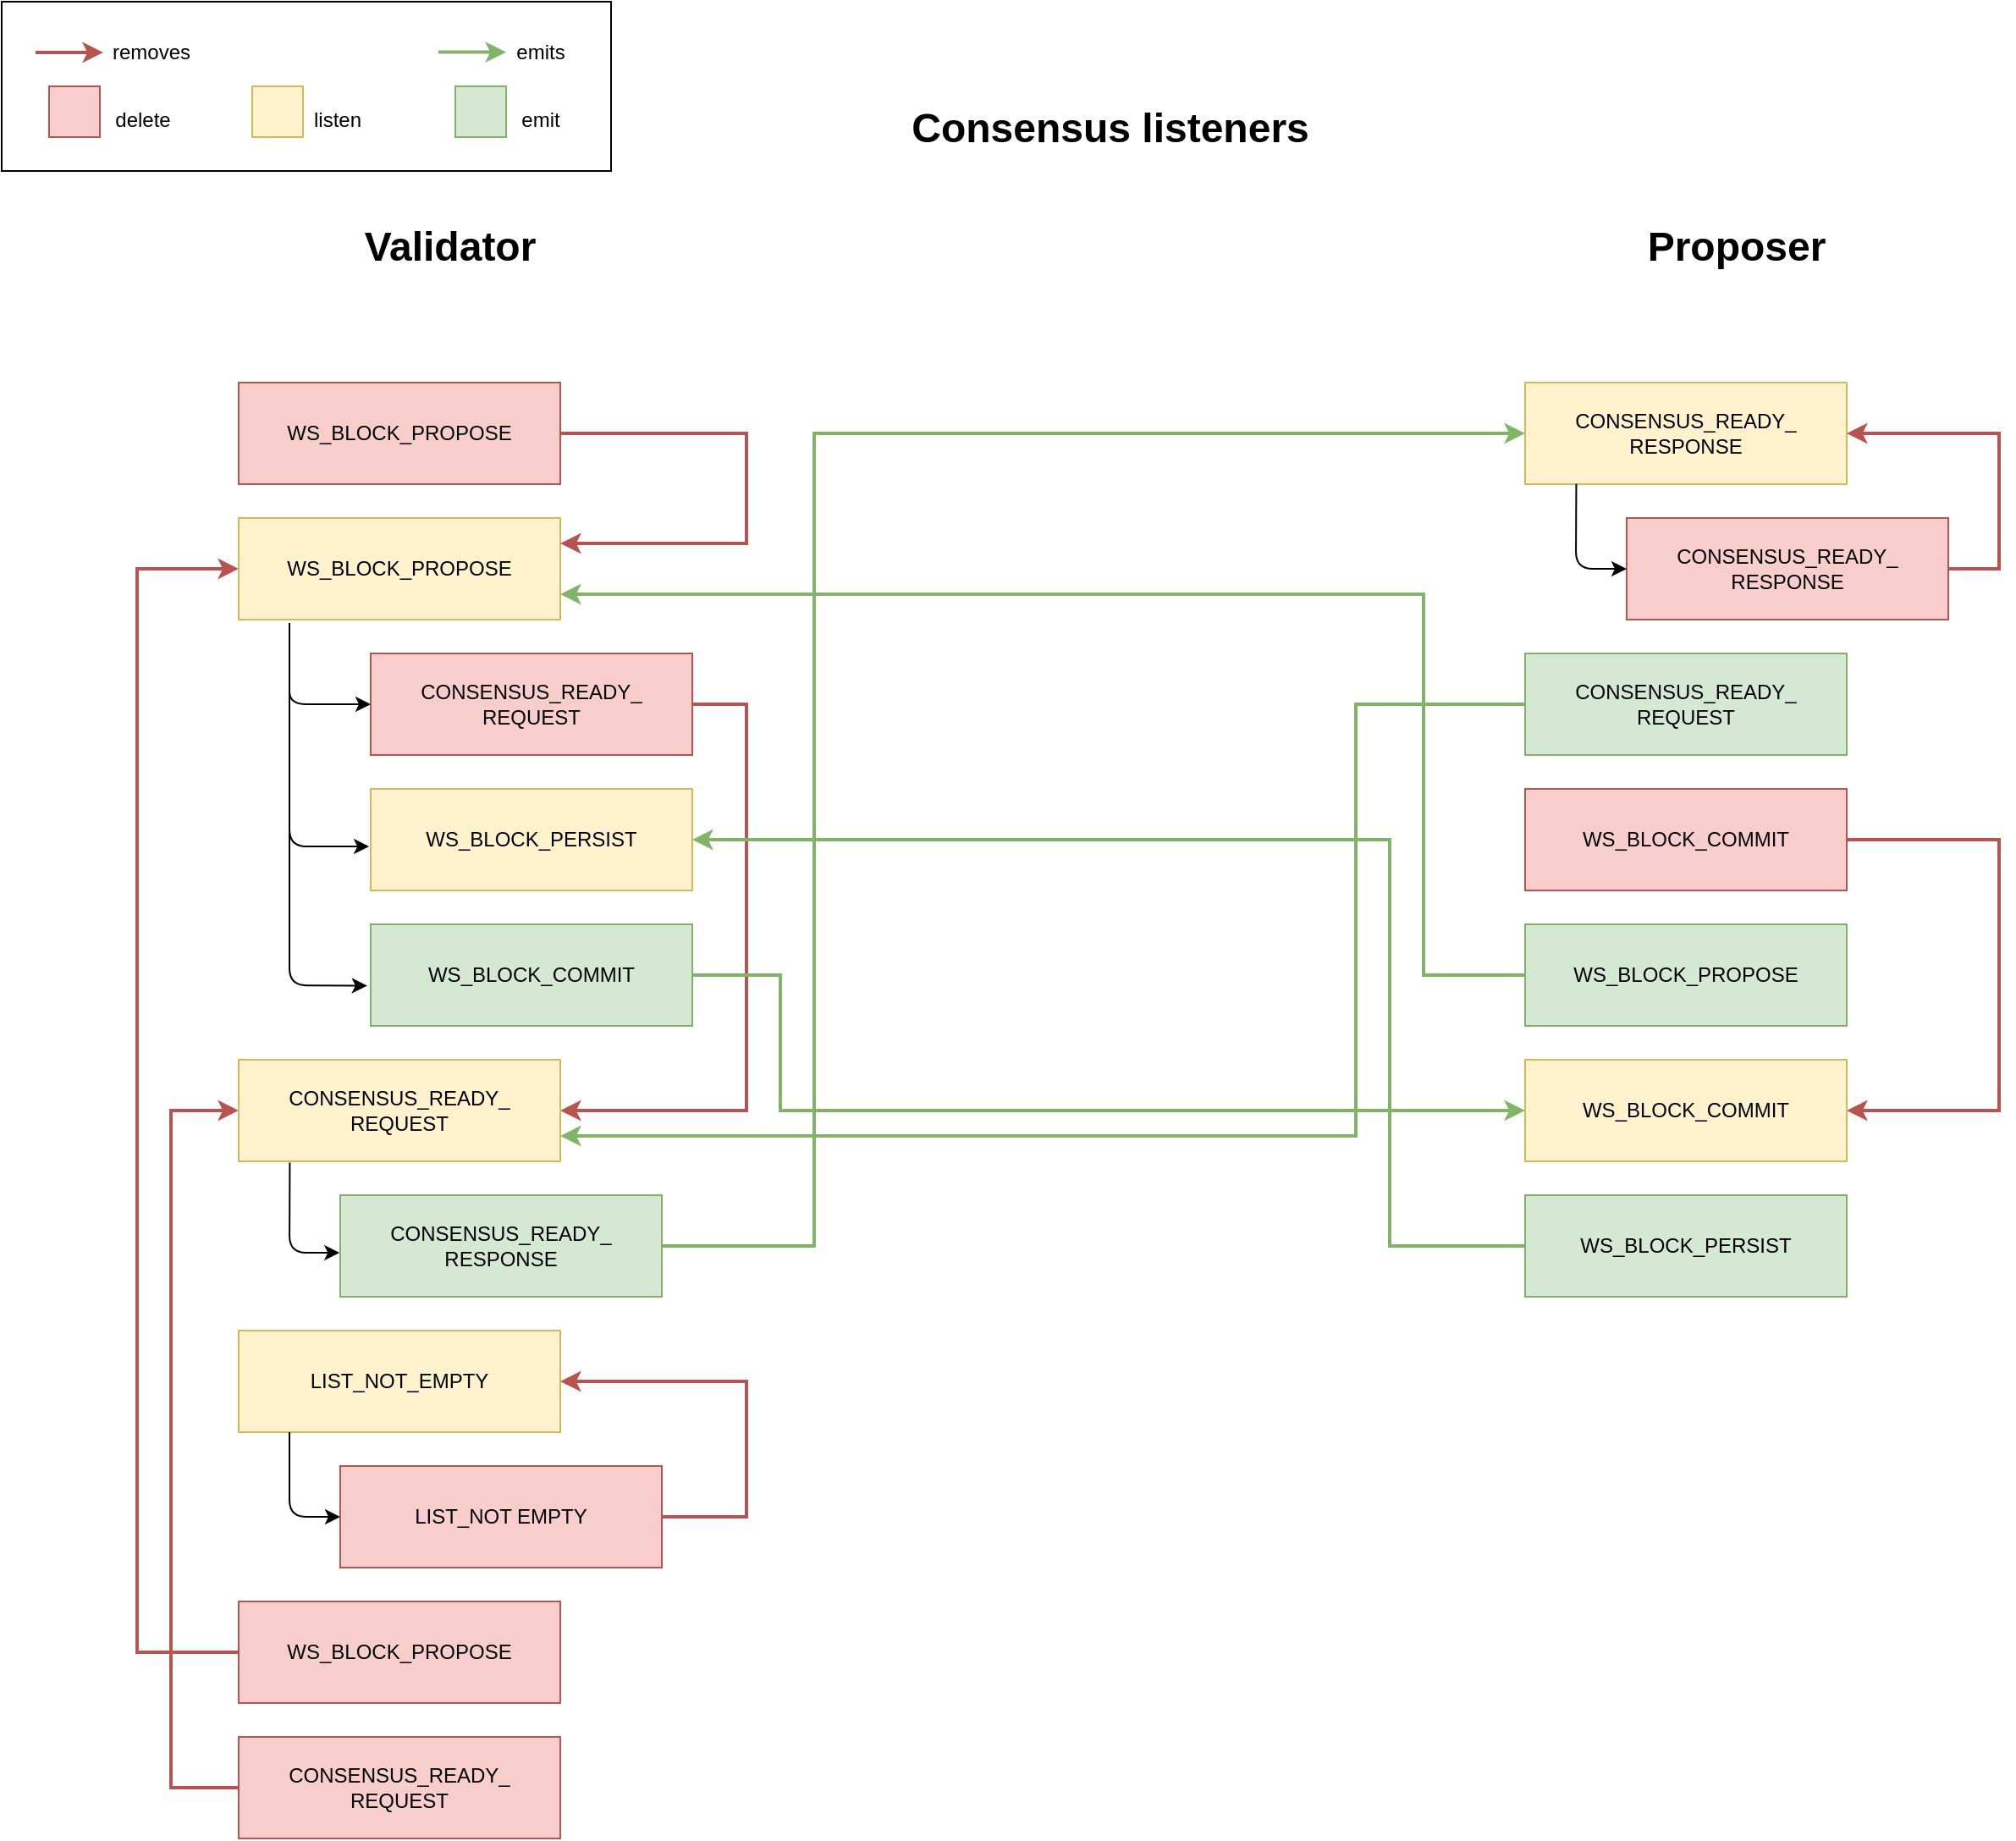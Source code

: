 <mxfile version="15.2.7" type="device"><diagram id="3ZfWnohEuGXRQLb0JsiI" name="Seite-1"><mxGraphModel dx="1185" dy="785" grid="1" gridSize="10" guides="1" tooltips="1" connect="1" arrows="1" fold="1" page="1" pageScale="1" pageWidth="1300" pageHeight="1100" background="none" math="0" shadow="0"><root><mxCell id="0"/><mxCell id="1" parent="0"/><mxCell id="NCFHuKG7b6DaJdVh6MB1-1" value="WS_BLOCK_PROPOSE" style="rounded=0;whiteSpace=wrap;html=1;fillColor=#fff2cc;strokeColor=#d6b656;" vertex="1" parent="1"><mxGeometry x="140" y="305" width="190" height="60" as="geometry"/></mxCell><mxCell id="NCFHuKG7b6DaJdVh6MB1-39" style="edgeStyle=orthogonalEdgeStyle;rounded=0;orthogonalLoop=1;jettySize=auto;html=1;exitX=1;exitY=0.5;exitDx=0;exitDy=0;entryX=1;entryY=0.25;entryDx=0;entryDy=0;strokeColor=#b85450;strokeWidth=2;fillColor=#f8cecc;" edge="1" parent="1" source="NCFHuKG7b6DaJdVh6MB1-2" target="NCFHuKG7b6DaJdVh6MB1-1"><mxGeometry relative="1" as="geometry"><Array as="points"><mxPoint x="440" y="255"/><mxPoint x="440" y="320"/></Array></mxGeometry></mxCell><mxCell id="NCFHuKG7b6DaJdVh6MB1-2" value="WS_BLOCK_PROPOSE" style="rounded=0;whiteSpace=wrap;html=1;fillColor=#f8cecc;strokeColor=#b85450;" vertex="1" parent="1"><mxGeometry x="140" y="225" width="190" height="60" as="geometry"/></mxCell><mxCell id="NCFHuKG7b6DaJdVh6MB1-40" style="edgeStyle=orthogonalEdgeStyle;rounded=0;orthogonalLoop=1;jettySize=auto;html=1;exitX=1;exitY=0.5;exitDx=0;exitDy=0;entryX=1;entryY=0.5;entryDx=0;entryDy=0;strokeColor=#b85450;strokeWidth=2;fillColor=#f8cecc;" edge="1" parent="1" source="NCFHuKG7b6DaJdVh6MB1-3" target="NCFHuKG7b6DaJdVh6MB1-7"><mxGeometry relative="1" as="geometry"><Array as="points"><mxPoint x="440" y="415"/><mxPoint x="440" y="655"/></Array></mxGeometry></mxCell><mxCell id="NCFHuKG7b6DaJdVh6MB1-3" value="CONSENSUS_READY_&lt;br&gt;REQUEST" style="rounded=0;whiteSpace=wrap;html=1;fillColor=#f8cecc;strokeColor=#b85450;" vertex="1" parent="1"><mxGeometry x="218" y="385" width="190" height="60" as="geometry"/></mxCell><mxCell id="NCFHuKG7b6DaJdVh6MB1-43" style="edgeStyle=orthogonalEdgeStyle;rounded=0;orthogonalLoop=1;jettySize=auto;html=1;exitX=0;exitY=0.5;exitDx=0;exitDy=0;entryX=0;entryY=0.5;entryDx=0;entryDy=0;strokeColor=#b85450;strokeWidth=2;fillColor=#f8cecc;" edge="1" parent="1" source="NCFHuKG7b6DaJdVh6MB1-4" target="NCFHuKG7b6DaJdVh6MB1-7"><mxGeometry relative="1" as="geometry"><Array as="points"><mxPoint x="100" y="1055"/><mxPoint x="100" y="655"/></Array></mxGeometry></mxCell><mxCell id="NCFHuKG7b6DaJdVh6MB1-4" value="CONSENSUS_READY_&lt;br&gt;REQUEST" style="rounded=0;whiteSpace=wrap;html=1;fillColor=#f8cecc;strokeColor=#b85450;" vertex="1" parent="1"><mxGeometry x="140" y="1025" width="190" height="60" as="geometry"/></mxCell><mxCell id="NCFHuKG7b6DaJdVh6MB1-5" value="WS_BLOCK_PERSIST" style="rounded=0;whiteSpace=wrap;html=1;fillColor=#fff2cc;strokeColor=#d6b656;" vertex="1" parent="1"><mxGeometry x="218" y="465" width="190" height="60" as="geometry"/></mxCell><mxCell id="NCFHuKG7b6DaJdVh6MB1-46" style="edgeStyle=orthogonalEdgeStyle;rounded=0;orthogonalLoop=1;jettySize=auto;html=1;exitX=1;exitY=0.5;exitDx=0;exitDy=0;entryX=0;entryY=0.5;entryDx=0;entryDy=0;strokeColor=#82b366;strokeWidth=2;fillColor=#d5e8d4;" edge="1" parent="1" source="NCFHuKG7b6DaJdVh6MB1-6" target="NCFHuKG7b6DaJdVh6MB1-18"><mxGeometry relative="1" as="geometry"><Array as="points"><mxPoint x="460" y="575"/><mxPoint x="460" y="655"/></Array></mxGeometry></mxCell><mxCell id="NCFHuKG7b6DaJdVh6MB1-6" value="WS_BLOCK_COMMIT" style="rounded=0;whiteSpace=wrap;html=1;fillColor=#d5e8d4;strokeColor=#82b366;" vertex="1" parent="1"><mxGeometry x="218" y="545" width="190" height="60" as="geometry"/></mxCell><mxCell id="NCFHuKG7b6DaJdVh6MB1-7" value="CONSENSUS_READY_&lt;br&gt;REQUEST" style="rounded=0;whiteSpace=wrap;html=1;fillColor=#fff2cc;strokeColor=#d6b656;" vertex="1" parent="1"><mxGeometry x="140" y="625" width="190" height="60" as="geometry"/></mxCell><mxCell id="NCFHuKG7b6DaJdVh6MB1-47" style="edgeStyle=orthogonalEdgeStyle;rounded=0;orthogonalLoop=1;jettySize=auto;html=1;exitX=1;exitY=0.5;exitDx=0;exitDy=0;entryX=0;entryY=0.5;entryDx=0;entryDy=0;strokeColor=#82b366;strokeWidth=2;fillColor=#d5e8d4;" edge="1" parent="1" source="NCFHuKG7b6DaJdVh6MB1-8" target="NCFHuKG7b6DaJdVh6MB1-14"><mxGeometry relative="1" as="geometry"><Array as="points"><mxPoint x="480" y="735"/><mxPoint x="480" y="255"/></Array></mxGeometry></mxCell><mxCell id="NCFHuKG7b6DaJdVh6MB1-8" value="CONSENSUS_READY_&lt;br&gt;RESPONSE" style="rounded=0;whiteSpace=wrap;html=1;fillColor=#d5e8d4;strokeColor=#82b366;" vertex="1" parent="1"><mxGeometry x="200" y="705" width="190" height="60" as="geometry"/></mxCell><mxCell id="NCFHuKG7b6DaJdVh6MB1-9" value="LIST_NOT_EMPTY" style="rounded=0;whiteSpace=wrap;html=1;fillColor=#fff2cc;strokeColor=#d6b656;" vertex="1" parent="1"><mxGeometry x="140" y="785" width="190" height="60" as="geometry"/></mxCell><mxCell id="NCFHuKG7b6DaJdVh6MB1-41" style="edgeStyle=orthogonalEdgeStyle;rounded=0;orthogonalLoop=1;jettySize=auto;html=1;exitX=1;exitY=0.5;exitDx=0;exitDy=0;entryX=1;entryY=0.5;entryDx=0;entryDy=0;strokeColor=#b85450;strokeWidth=2;fillColor=#f8cecc;" edge="1" parent="1" source="NCFHuKG7b6DaJdVh6MB1-10" target="NCFHuKG7b6DaJdVh6MB1-9"><mxGeometry relative="1" as="geometry"><Array as="points"><mxPoint x="440" y="895"/><mxPoint x="440" y="815"/></Array></mxGeometry></mxCell><mxCell id="NCFHuKG7b6DaJdVh6MB1-10" value="LIST_NOT EMPTY" style="rounded=0;whiteSpace=wrap;html=1;fillColor=#f8cecc;strokeColor=#b85450;" vertex="1" parent="1"><mxGeometry x="200" y="865" width="190" height="60" as="geometry"/></mxCell><mxCell id="NCFHuKG7b6DaJdVh6MB1-42" style="edgeStyle=orthogonalEdgeStyle;rounded=0;orthogonalLoop=1;jettySize=auto;html=1;exitX=0;exitY=0.5;exitDx=0;exitDy=0;entryX=0;entryY=0.5;entryDx=0;entryDy=0;strokeColor=#b85450;strokeWidth=2;fillColor=#f8cecc;" edge="1" parent="1" source="NCFHuKG7b6DaJdVh6MB1-11" target="NCFHuKG7b6DaJdVh6MB1-1"><mxGeometry relative="1" as="geometry"><Array as="points"><mxPoint x="80" y="975"/><mxPoint x="80" y="335"/></Array></mxGeometry></mxCell><mxCell id="NCFHuKG7b6DaJdVh6MB1-11" value="WS_BLOCK_PROPOSE" style="rounded=0;whiteSpace=wrap;html=1;fillColor=#f8cecc;strokeColor=#b85450;" vertex="1" parent="1"><mxGeometry x="140" y="945" width="190" height="60" as="geometry"/></mxCell><mxCell id="NCFHuKG7b6DaJdVh6MB1-50" style="edgeStyle=orthogonalEdgeStyle;rounded=0;orthogonalLoop=1;jettySize=auto;html=1;exitX=0;exitY=0.5;exitDx=0;exitDy=0;entryX=1;entryY=0.75;entryDx=0;entryDy=0;strokeColor=#82b366;strokeWidth=2;fillColor=#d5e8d4;" edge="1" parent="1" source="NCFHuKG7b6DaJdVh6MB1-13" target="NCFHuKG7b6DaJdVh6MB1-7"><mxGeometry relative="1" as="geometry"><Array as="points"><mxPoint x="800" y="415"/><mxPoint x="800" y="670"/></Array></mxGeometry></mxCell><mxCell id="NCFHuKG7b6DaJdVh6MB1-13" value="&lt;span&gt;CONSENSUS_READY_&lt;/span&gt;&lt;br&gt;&lt;span&gt;REQUEST&lt;/span&gt;" style="rounded=0;whiteSpace=wrap;html=1;fillColor=#d5e8d4;strokeColor=#82b366;" vertex="1" parent="1"><mxGeometry x="900" y="385" width="190" height="60" as="geometry"/></mxCell><mxCell id="NCFHuKG7b6DaJdVh6MB1-14" value="CONSENSUS_READY_&lt;br&gt;RESPONSE" style="rounded=0;whiteSpace=wrap;html=1;fillColor=#fff2cc;strokeColor=#d6b656;" vertex="1" parent="1"><mxGeometry x="900" y="225" width="190" height="60" as="geometry"/></mxCell><mxCell id="NCFHuKG7b6DaJdVh6MB1-44" style="edgeStyle=orthogonalEdgeStyle;rounded=0;orthogonalLoop=1;jettySize=auto;html=1;exitX=1;exitY=0.5;exitDx=0;exitDy=0;entryX=1;entryY=0.5;entryDx=0;entryDy=0;strokeColor=#b85450;strokeWidth=2;fillColor=#f8cecc;" edge="1" parent="1" source="NCFHuKG7b6DaJdVh6MB1-15" target="NCFHuKG7b6DaJdVh6MB1-14"><mxGeometry relative="1" as="geometry"><Array as="points"><mxPoint x="1180" y="335"/><mxPoint x="1180" y="255"/></Array></mxGeometry></mxCell><mxCell id="NCFHuKG7b6DaJdVh6MB1-15" value="&lt;span&gt;CONSENSUS_READY_&lt;/span&gt;&lt;br&gt;&lt;span&gt;RESPONSE&lt;/span&gt;" style="rounded=0;whiteSpace=wrap;html=1;fillColor=#f8cecc;strokeColor=#b85450;" vertex="1" parent="1"><mxGeometry x="960" y="305" width="190" height="60" as="geometry"/></mxCell><mxCell id="NCFHuKG7b6DaJdVh6MB1-45" style="edgeStyle=orthogonalEdgeStyle;rounded=0;orthogonalLoop=1;jettySize=auto;html=1;exitX=1;exitY=0.5;exitDx=0;exitDy=0;entryX=1;entryY=0.5;entryDx=0;entryDy=0;strokeColor=#b85450;strokeWidth=2;fillColor=#f8cecc;" edge="1" parent="1" source="NCFHuKG7b6DaJdVh6MB1-16" target="NCFHuKG7b6DaJdVh6MB1-18"><mxGeometry relative="1" as="geometry"><Array as="points"><mxPoint x="1180" y="495"/><mxPoint x="1180" y="655"/></Array></mxGeometry></mxCell><mxCell id="NCFHuKG7b6DaJdVh6MB1-16" value="WS_BLOCK_COMMIT" style="rounded=0;whiteSpace=wrap;html=1;fillColor=#f8cecc;strokeColor=#b85450;" vertex="1" parent="1"><mxGeometry x="900" y="465" width="190" height="60" as="geometry"/></mxCell><mxCell id="NCFHuKG7b6DaJdVh6MB1-51" style="edgeStyle=orthogonalEdgeStyle;rounded=0;orthogonalLoop=1;jettySize=auto;html=1;exitX=0;exitY=0.5;exitDx=0;exitDy=0;entryX=1;entryY=0.75;entryDx=0;entryDy=0;strokeColor=#82b366;strokeWidth=2;fillColor=#d5e8d4;" edge="1" parent="1" source="NCFHuKG7b6DaJdVh6MB1-17" target="NCFHuKG7b6DaJdVh6MB1-1"><mxGeometry relative="1" as="geometry"><Array as="points"><mxPoint x="840" y="575"/><mxPoint x="840" y="350"/></Array></mxGeometry></mxCell><mxCell id="NCFHuKG7b6DaJdVh6MB1-17" value="WS_BLOCK_PROPOSE" style="rounded=0;whiteSpace=wrap;html=1;fillColor=#d5e8d4;strokeColor=#82b366;" vertex="1" parent="1"><mxGeometry x="900" y="545" width="190" height="60" as="geometry"/></mxCell><mxCell id="NCFHuKG7b6DaJdVh6MB1-18" value="WS_BLOCK_COMMIT" style="rounded=0;whiteSpace=wrap;html=1;fillColor=#fff2cc;strokeColor=#d6b656;" vertex="1" parent="1"><mxGeometry x="900" y="625" width="190" height="60" as="geometry"/></mxCell><mxCell id="NCFHuKG7b6DaJdVh6MB1-48" style="edgeStyle=orthogonalEdgeStyle;rounded=0;orthogonalLoop=1;jettySize=auto;html=1;exitX=0;exitY=0.5;exitDx=0;exitDy=0;entryX=1;entryY=0.5;entryDx=0;entryDy=0;strokeColor=#82b366;strokeWidth=2;fillColor=#d5e8d4;" edge="1" parent="1" source="NCFHuKG7b6DaJdVh6MB1-19" target="NCFHuKG7b6DaJdVh6MB1-5"><mxGeometry relative="1" as="geometry"><Array as="points"><mxPoint x="820" y="735"/><mxPoint x="820" y="495"/></Array></mxGeometry></mxCell><mxCell id="NCFHuKG7b6DaJdVh6MB1-19" value="WS_BLOCK_PERSIST" style="rounded=0;whiteSpace=wrap;html=1;fillColor=#d5e8d4;strokeColor=#82b366;" vertex="1" parent="1"><mxGeometry x="900" y="705" width="190" height="60" as="geometry"/></mxCell><mxCell id="NCFHuKG7b6DaJdVh6MB1-20" value="" style="rounded=0;whiteSpace=wrap;html=1;fillColor=#f8cecc;strokeColor=#b85450;" vertex="1" parent="1"><mxGeometry x="28" y="50" width="30" height="30" as="geometry"/></mxCell><mxCell id="NCFHuKG7b6DaJdVh6MB1-21" value="" style="rounded=0;whiteSpace=wrap;html=1;fillColor=#d5e8d4;strokeColor=#82b366;" vertex="1" parent="1"><mxGeometry x="268" y="50" width="30" height="30" as="geometry"/></mxCell><mxCell id="NCFHuKG7b6DaJdVh6MB1-22" value="" style="rounded=0;whiteSpace=wrap;html=1;fillColor=#fff2cc;strokeColor=#d6b656;" vertex="1" parent="1"><mxGeometry x="148" y="50" width="30" height="30" as="geometry"/></mxCell><mxCell id="NCFHuKG7b6DaJdVh6MB1-25" value="delete" style="text;html=1;align=center;verticalAlign=middle;resizable=0;points=[];autosize=1;strokeColor=none;fillColor=none;" vertex="1" parent="1"><mxGeometry x="58" y="60" width="50" height="20" as="geometry"/></mxCell><mxCell id="NCFHuKG7b6DaJdVh6MB1-26" value="listen" style="text;html=1;align=center;verticalAlign=middle;resizable=0;points=[];autosize=1;strokeColor=none;fillColor=none;" vertex="1" parent="1"><mxGeometry x="178" y="60" width="40" height="20" as="geometry"/></mxCell><mxCell id="NCFHuKG7b6DaJdVh6MB1-29" value="emit" style="text;html=1;align=center;verticalAlign=middle;resizable=0;points=[];autosize=1;strokeColor=none;fillColor=none;" vertex="1" parent="1"><mxGeometry x="298" y="60" width="40" height="20" as="geometry"/></mxCell><mxCell id="NCFHuKG7b6DaJdVh6MB1-30" value="&lt;font style=&quot;font-size: 24px&quot;&gt;&lt;b&gt;Validator&lt;/b&gt;&lt;/font&gt;" style="text;html=1;strokeColor=none;fillColor=none;align=center;verticalAlign=middle;whiteSpace=wrap;rounded=0;" vertex="1" parent="1"><mxGeometry x="245" y="135" width="40" height="20" as="geometry"/></mxCell><mxCell id="NCFHuKG7b6DaJdVh6MB1-31" value="&lt;font style=&quot;font-size: 24px&quot;&gt;&lt;b&gt;Proposer&lt;/b&gt;&lt;/font&gt;" style="text;html=1;strokeColor=none;fillColor=none;align=center;verticalAlign=middle;whiteSpace=wrap;rounded=0;" vertex="1" parent="1"><mxGeometry x="1005" y="135" width="40" height="20" as="geometry"/></mxCell><mxCell id="NCFHuKG7b6DaJdVh6MB1-33" value="" style="endArrow=classic;html=1;entryX=-0.005;entryY=0.567;entryDx=0;entryDy=0;entryPerimeter=0;" edge="1" parent="1" target="NCFHuKG7b6DaJdVh6MB1-5"><mxGeometry width="50" height="50" relative="1" as="geometry"><mxPoint x="170" y="395" as="sourcePoint"/><mxPoint x="220" y="365" as="targetPoint"/><Array as="points"><mxPoint x="170" y="499"/></Array></mxGeometry></mxCell><mxCell id="NCFHuKG7b6DaJdVh6MB1-34" value="" style="endArrow=classic;html=1;entryX=-0.011;entryY=0.605;entryDx=0;entryDy=0;entryPerimeter=0;" edge="1" parent="1" target="NCFHuKG7b6DaJdVh6MB1-6"><mxGeometry width="50" height="50" relative="1" as="geometry"><mxPoint x="170" y="485" as="sourcePoint"/><mxPoint x="340" y="435" as="targetPoint"/><Array as="points"><mxPoint x="170" y="581"/></Array></mxGeometry></mxCell><mxCell id="NCFHuKG7b6DaJdVh6MB1-35" value="" style="endArrow=classic;html=1;entryX=0;entryY=0.5;entryDx=0;entryDy=0;" edge="1" parent="1" target="NCFHuKG7b6DaJdVh6MB1-3"><mxGeometry width="50" height="50" relative="1" as="geometry"><mxPoint x="170" y="367" as="sourcePoint"/><mxPoint x="340" y="435" as="targetPoint"/><Array as="points"><mxPoint x="170" y="390"/><mxPoint x="170" y="415"/></Array></mxGeometry></mxCell><mxCell id="NCFHuKG7b6DaJdVh6MB1-36" value="" style="endArrow=classic;html=1;entryX=-0.002;entryY=0.567;entryDx=0;entryDy=0;entryPerimeter=0;exitX=0.159;exitY=1.013;exitDx=0;exitDy=0;exitPerimeter=0;" edge="1" parent="1" source="NCFHuKG7b6DaJdVh6MB1-7" target="NCFHuKG7b6DaJdVh6MB1-8"><mxGeometry width="50" height="50" relative="1" as="geometry"><mxPoint x="290" y="655" as="sourcePoint"/><mxPoint x="340" y="605" as="targetPoint"/><Array as="points"><mxPoint x="170" y="739"/></Array></mxGeometry></mxCell><mxCell id="NCFHuKG7b6DaJdVh6MB1-37" value="" style="endArrow=classic;html=1;entryX=0;entryY=0.5;entryDx=0;entryDy=0;" edge="1" parent="1" target="NCFHuKG7b6DaJdVh6MB1-10"><mxGeometry width="50" height="50" relative="1" as="geometry"><mxPoint x="170" y="845" as="sourcePoint"/><mxPoint x="340" y="775" as="targetPoint"/><Array as="points"><mxPoint x="170" y="895"/></Array></mxGeometry></mxCell><mxCell id="NCFHuKG7b6DaJdVh6MB1-38" value="" style="endArrow=classic;html=1;entryX=0;entryY=0.5;entryDx=0;entryDy=0;exitX=0.159;exitY=0.997;exitDx=0;exitDy=0;exitPerimeter=0;" edge="1" parent="1" source="NCFHuKG7b6DaJdVh6MB1-14" target="NCFHuKG7b6DaJdVh6MB1-15"><mxGeometry width="50" height="50" relative="1" as="geometry"><mxPoint x="560" y="535" as="sourcePoint"/><mxPoint x="610" y="485" as="targetPoint"/><Array as="points"><mxPoint x="930" y="335"/></Array></mxGeometry></mxCell><mxCell id="NCFHuKG7b6DaJdVh6MB1-54" value="" style="endArrow=classic;html=1;strokeColor=#82b366;strokeWidth=2;fillColor=#d5e8d4;" edge="1" parent="1"><mxGeometry width="50" height="50" relative="1" as="geometry"><mxPoint x="258" y="29.8" as="sourcePoint"/><mxPoint x="298" y="29.8" as="targetPoint"/></mxGeometry></mxCell><mxCell id="NCFHuKG7b6DaJdVh6MB1-55" value="" style="endArrow=classic;html=1;strokeColor=#b85450;strokeWidth=2;fillColor=#f8cecc;" edge="1" parent="1"><mxGeometry width="50" height="50" relative="1" as="geometry"><mxPoint x="20" y="30" as="sourcePoint"/><mxPoint x="60" y="30" as="targetPoint"/></mxGeometry></mxCell><mxCell id="NCFHuKG7b6DaJdVh6MB1-56" value="removes" style="text;html=1;align=center;verticalAlign=middle;resizable=0;points=[];autosize=1;strokeColor=none;fillColor=none;" vertex="1" parent="1"><mxGeometry x="58" y="20" width="60" height="20" as="geometry"/></mxCell><mxCell id="NCFHuKG7b6DaJdVh6MB1-61" value="emits" style="text;html=1;align=center;verticalAlign=middle;resizable=0;points=[];autosize=1;strokeColor=none;fillColor=none;" vertex="1" parent="1"><mxGeometry x="298" y="20" width="40" height="20" as="geometry"/></mxCell><mxCell id="NCFHuKG7b6DaJdVh6MB1-62" value="&lt;font style=&quot;font-size: 24px&quot;&gt;&lt;b&gt;Consensus listeners&lt;/b&gt;&lt;/font&gt;" style="text;html=1;strokeColor=none;fillColor=none;align=center;verticalAlign=middle;whiteSpace=wrap;rounded=0;" vertex="1" parent="1"><mxGeometry x="515" y="65" width="280" height="20" as="geometry"/></mxCell><mxCell id="NCFHuKG7b6DaJdVh6MB1-63" value="" style="rounded=0;whiteSpace=wrap;html=1;fillColor=none;" vertex="1" parent="1"><mxGeometry width="360" height="100" as="geometry"/></mxCell></root></mxGraphModel></diagram></mxfile>
